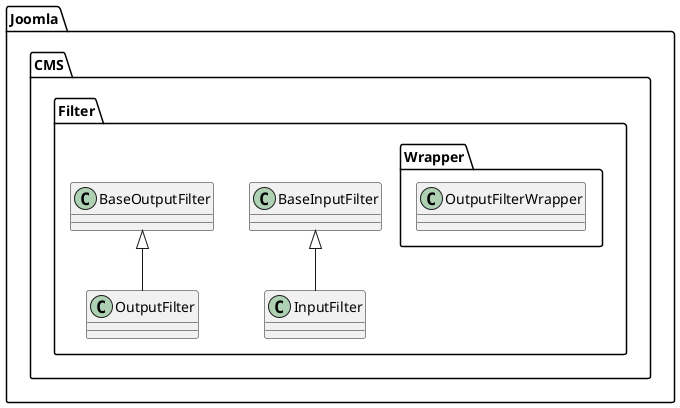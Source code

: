@startuml
class Joomla.CMS.Filter.Wrapper.OutputFilterWrapper

class Joomla.CMS.Filter.InputFilter
Joomla.CMS.Filter.BaseInputFilter <|-- Joomla.CMS.Filter.InputFilter
class Joomla.CMS.Filter.OutputFilter
Joomla.CMS.Filter.BaseOutputFilter <|-- Joomla.CMS.Filter.OutputFilter
@enduml
